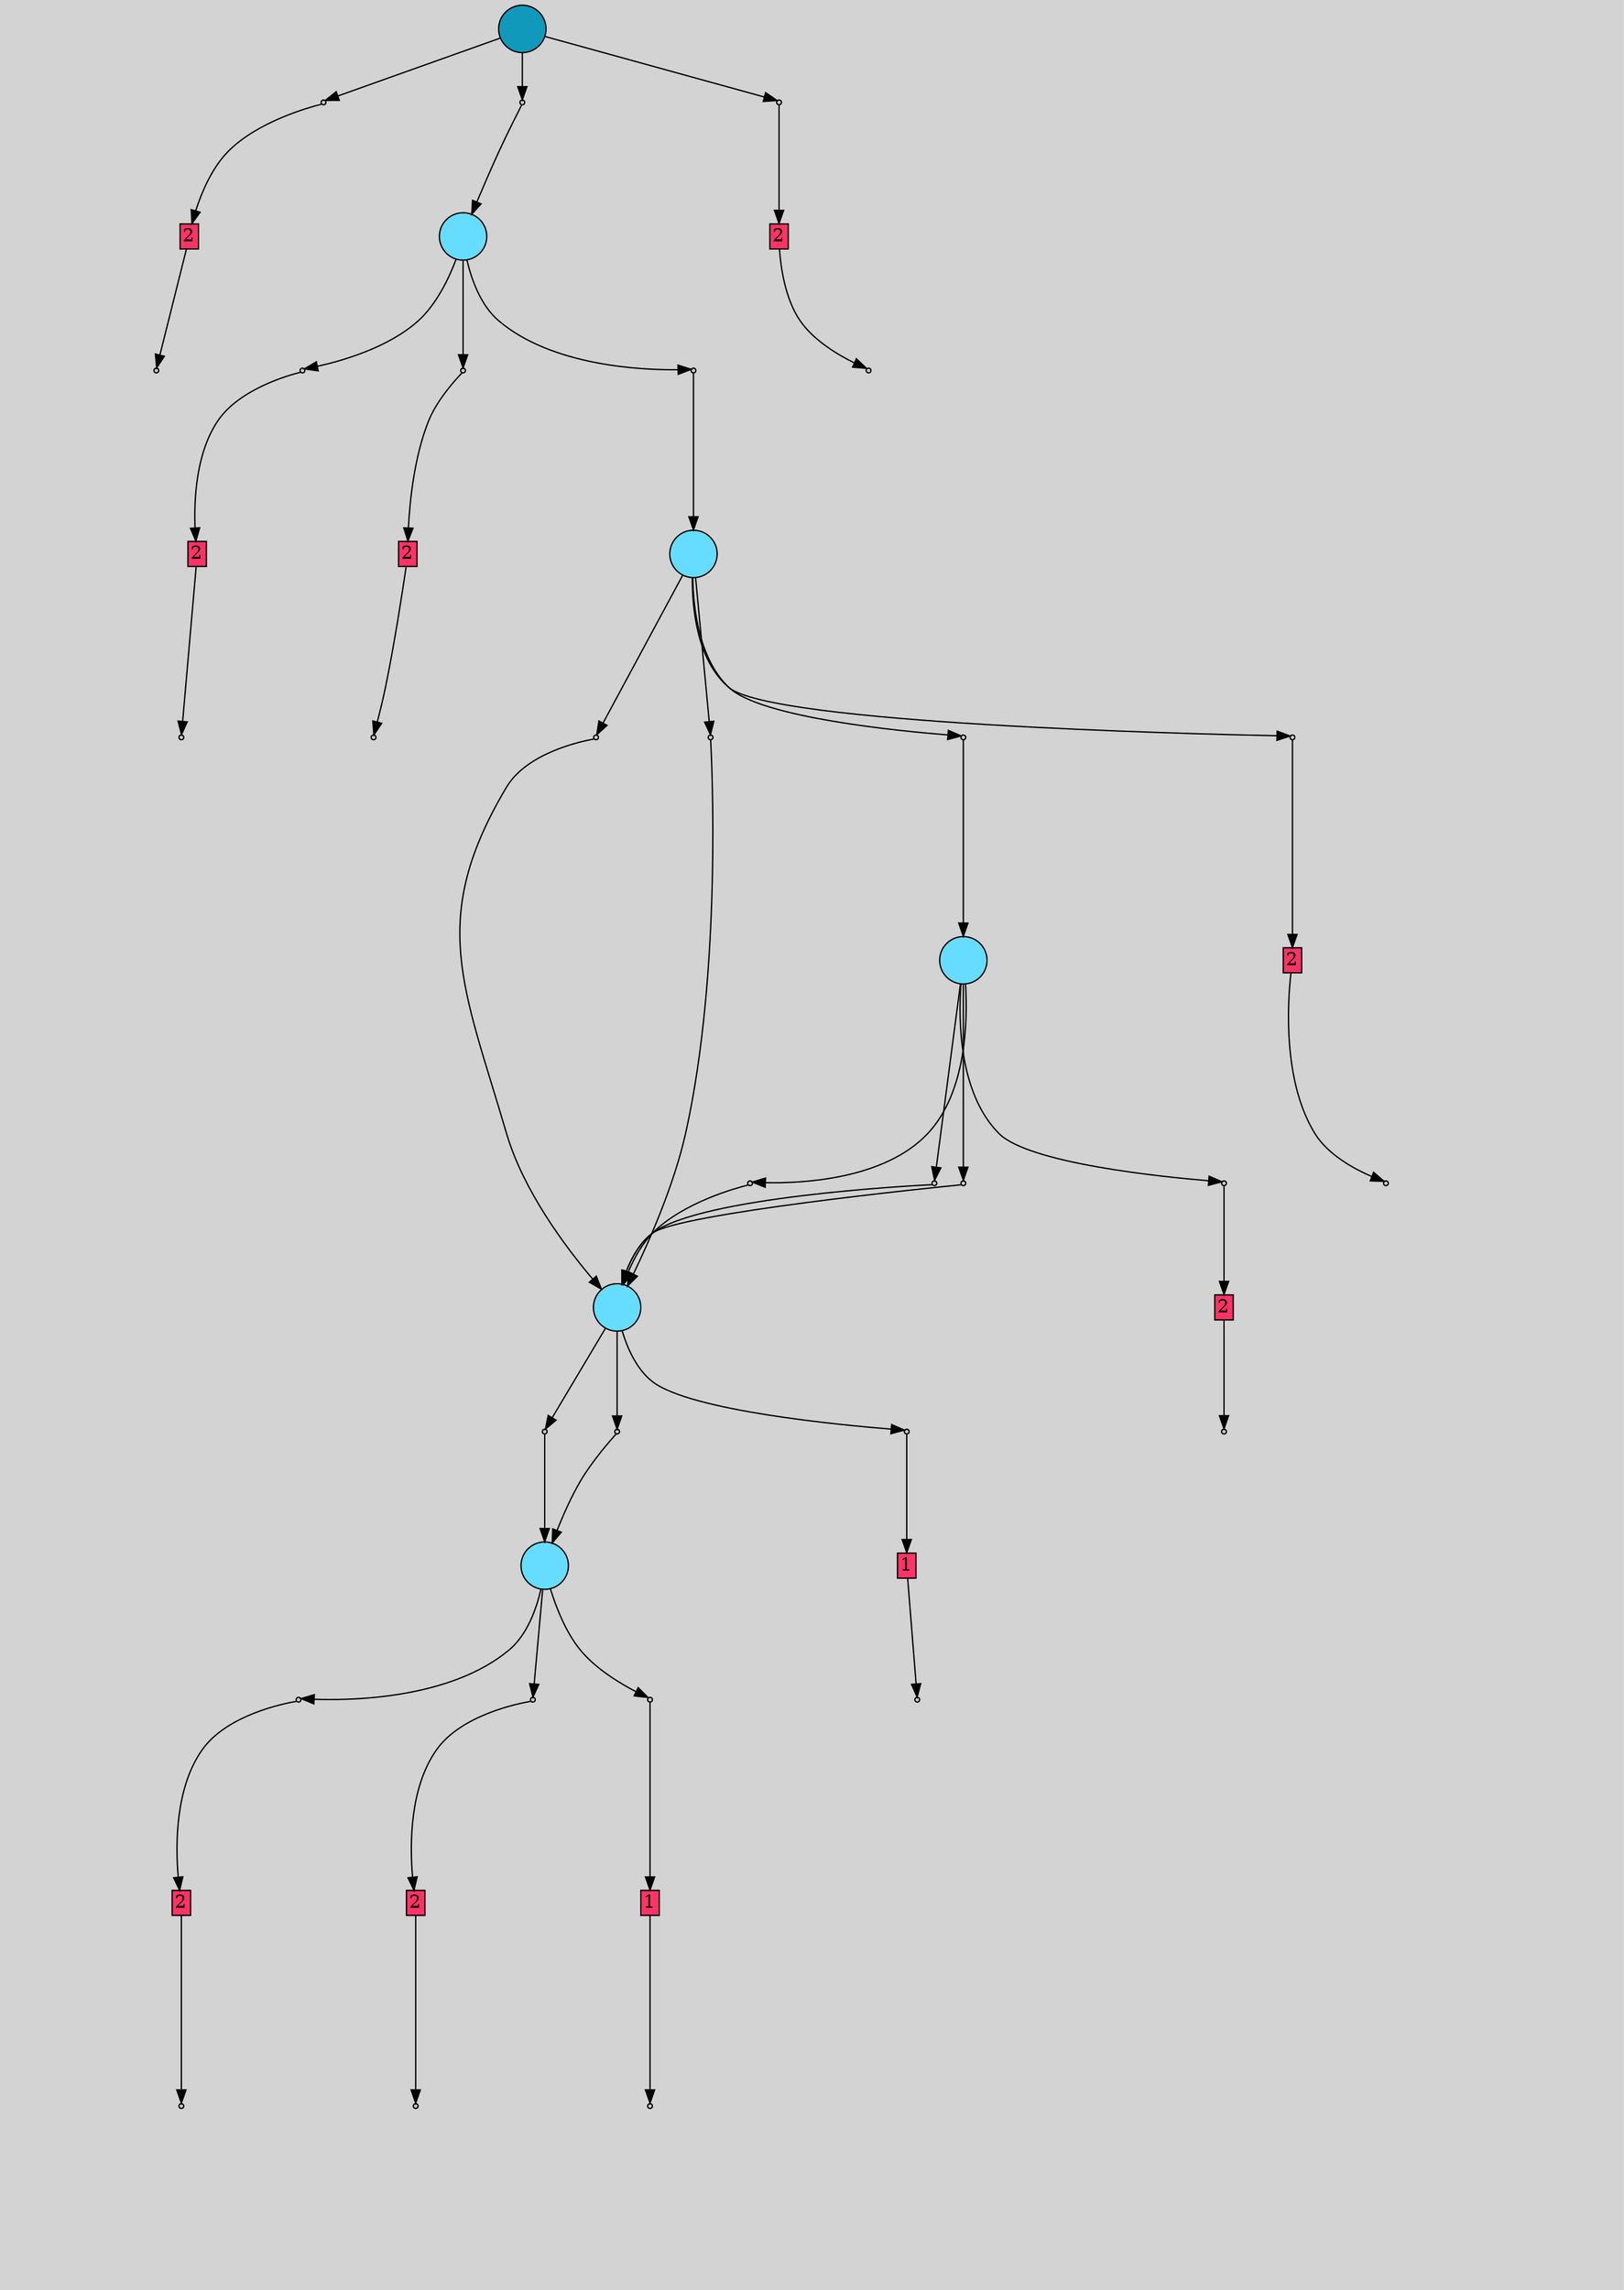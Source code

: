 // File exported with GEGELATI v1.4.0
// On the 2025-07-11 11:38:59
// With the File::TPGGraphDotExporter
digraph{
	graph[pad = "0.212, 0.055" bgcolor = lightgray]
	node[shape=circle style = filled label = ""]
		T824058 [fillcolor="#1199bb"]
		A780071 [fillcolor="#ff3366" shape=box margin=0.03 width=0 height=0 label="2"]
		T675884 [fillcolor="#66ddff"]
		A841322 [fillcolor="#ff3366" shape=box margin=0.03 width=0 height=0 label="2"]
		A685038 [fillcolor="#ff3366" shape=box margin=0.03 width=0 height=0 label="2"]
		A557103 [fillcolor="#ff3366" shape=box margin=0.03 width=0 height=0 label="2"]
		T425290 [fillcolor="#66ddff"]
		T244047 [fillcolor="#66ddff"]
		A378353 [fillcolor="#ff3366" shape=box margin=0.03 width=0 height=0 label="2"]
		T424017 [fillcolor="#66ddff"]
		T144010 [fillcolor="#66ddff"]
		A319695 [fillcolor="#ff3366" shape=box margin=0.03 width=0 height=0 label="1"]
		A424193 [fillcolor="#ff3366" shape=box margin=0.03 width=0 height=0 label="2"]
		A144342 [fillcolor="#ff3366" shape=box margin=0.03 width=0 height=0 label="2"]
		A120726 [fillcolor="#ff3366" shape=box margin=0.03 width=0 height=0 label="2"]
		A143022 [fillcolor="#ff3366" shape=box margin=0.03 width=0 height=0 label="1"]
		P3376115 [fillcolor="#cccccc" shape=point label="0"] //
		I3376115 [shape=box style=invis label="16|4&1|4#1|5&#92;n15|2&0|4#0|1&#92;n7|4&0|2#1|9&#92;n16|5&0|4#0|10&#92;n0|6&0|5#1|4&#92;n5|5&1|3#1|4&#92;n7|5&0|5#1|5&#92;n11|0&0|6#0|5&#92;n"] //0.179971|0.590123|-0.589320|-0.368724|-0.692427|0.326997|-0.523177|-0.598539|0.665934|-0.897560|0.575055|0.689869|0.558126|0.849885|-0.078820|0.552220|
		P3376115 -> I3376115[style=invis]
		A780071 [fillcolor="#ff3366" shape=box margin=0.03 width=0 height=0 label="2"]
		T824058 -> P3376115 -> A780071
		P3376116 [fillcolor="#cccccc" shape=point label="0"] //
		I3376116 [shape=box style=invis label="1|0&1|7#1|5&#92;n"] //-0.440799|0.268622|
		P3376116 -> I3376116[style=invis]
		T824058 -> P3376116 -> T675884
		P3376117 [fillcolor="#cccccc" shape=point label="0"] //
		I3376117 [shape=box style=invis label="16|6&1|3#1|4&#92;n6|6&0|6#1|0&#92;n1|5&1|8#1|5&#92;n11|0&0|6#0|5&#92;n"] //0.570235|0.305475|-0.742078|0.777904|0.456851|0.623158|-0.078820|0.552220|
		P3376117 -> I3376117[style=invis]
		A841322 [fillcolor="#ff3366" shape=box margin=0.03 width=0 height=0 label="2"]
		T824058 -> P3376117 -> A841322
		P3376118 [fillcolor="#cccccc" shape=point label="1"] //
		I3376118 [shape=box style=invis label="5|6&1|1#1|8&#92;n3|1&1|4#1|7&#92;n5|8&1|5#1|6&#92;n4|0&0|8#0|6&#92;n8|2&0|1#0|0&#92;n"] //-0.281693|-0.923738|0.749186|-0.570896|0.002150|0.755665|0.535172|0.767659|0.130767|-0.209743|
		P3376118 -> I3376118[style=invis]
		A780071 -> P3376118
		P3376119 [fillcolor="#cccccc" shape=point label="0"] //
		I3376119 [shape=box style=invis label="9|5&1|8#1|8&#92;n9|0&0|5#0|5&#92;n"] //0.995427|-0.809373|0.231149|-0.675280|
		P3376119 -> I3376119[style=invis]
		A685038 [fillcolor="#ff3366" shape=box margin=0.03 width=0 height=0 label="2"]
		T675884 -> P3376119 -> A685038
		P3376120 [fillcolor="#cccccc" shape=point label="0"] //
		I3376120 [shape=box style=invis label="19|6&1|6#1|3&#92;n6|6&0|6#1|2&#92;n16|1&1|8#0|5&#92;n4|5&1|5#0|1&#92;n11|0&0|6#0|5&#92;n1|0&1|9#0|0&#92;n"] //0.502024|-0.098394|-0.742078|0.777904|0.182396|0.665169|0.787480|0.823538|-0.078820|0.552220|-0.872007|0.283658|
		P3376120 -> I3376120[style=invis]
		A557103 [fillcolor="#ff3366" shape=box margin=0.03 width=0 height=0 label="2"]
		T675884 -> P3376120 -> A557103
		P3376121 [fillcolor="#cccccc" shape=point label="0"] //
		I3376121 [shape=box style=invis label="18|6&0|4#0|1&#92;n18|0&1|8#0|1&#92;n3|9&0|10#1|3&#92;n11|2&0|9#1|5&#92;n15|4&1|0#1|10&#92;n4|4&0|2#0|4&#92;n6|6&0|6#1|2&#92;n2|5&1|4#0|4&#92;n11|0&0|6#0|5&#92;n5|0&0|10#0|10&#92;n13|0&1|5#0|10&#92;n"] //0.843439|0.602970|0.081834|0.460238|0.067644|0.668686|0.740669|0.101315|-0.616876|0.723489|0.104818|-0.165303|-0.742078|0.777904|-0.488977|-0.010944|-0.078820|0.552220|0.048023|0.375187|0.734513|-0.612197|
		P3376121 -> I3376121[style=invis]
		T675884 -> P3376121 -> T425290
		P3376122 [fillcolor="#cccccc" shape=point label="1"] //
		I3376122 [shape=box style=invis label="19|8&1|7#0|2&#92;n0|6&1|8#1|7&#92;n1|0&0|8#0|8&#92;n12|7&0|10#0|6&#92;n8|9&1|2#1|0&#92;n10|5&0|9#1|10&#92;n10|9&1|3#1|2&#92;n4|4&1|8#0|7&#92;n10|0&0|4#0|4&#92;n12|5&0|5#0|9&#92;n19|1&0|10#0|7&#92;n16|0&0|5#0|5&#92;n7|2&0|1#1|5&#92;n"] //-0.917409|0.382289|0.984610|0.837228|-0.333066|-0.415276|-0.485562|0.667874|0.842072|0.978391|-0.076310|-0.971707|0.909808|-0.640681|-0.066599|0.928432|0.222727|0.288236|1.355036|0.673995|-0.163103|0.743529|0.070882|-0.717847|-0.486912|-0.379773|
		P3376122 -> I3376122[style=invis]
		A841322 -> P3376122
		P3376123 [fillcolor="#cccccc" shape=point label="1"] //
		I3376123 [shape=box style=invis label="14|8&1|3#1|1&#92;n15|9&1|9#0|9&#92;n10|2&0|9#0|8&#92;n12|1&1|3#1|5&#92;n19|0&0|2#1|5&#92;n15|2&0|2#0|9&#92;n"] //0.803281|0.699904|1.375899|0.481955|0.660321|-0.183219|0.371501|0.051124|-0.192428|0.698973|-0.250704|0.683791|
		P3376123 -> I3376123[style=invis]
		A685038 -> P3376123
		P3376124 [fillcolor="#cccccc" shape=point label="1"] //
		I3376124 [shape=box style=invis label="14|1&1|1#0|4&#92;n13|3&1|2#0|10&#92;n13|0&1|5#0|1&#92;n7|7&0|0#0|3&#92;n8|6&0|3#0|4&#92;n0|5&1|6#1|6&#92;n0|4&0|7#1|3&#92;n0|0&1|1#0|5&#92;n13|6&0|6#0|0&#92;n0|3&0|6#0|4&#92;n18|9&0|3#0|0&#92;n12|5&1|10#1|10&#92;n3|0&0|5#1|6&#92;n3|2&1|10#1|2&#92;n10|0&1|5#0|0&#92;n18|1&1|3#1|4&#92;n14|0&0|10#0|9&#92;n"] //-0.781057|-0.346228|-0.418227|-0.417740|-1.090327|-0.454925|0.046714|-0.900307|0.855878|-0.517531|-0.728824|0.989146|0.522462|0.424416|0.870931|0.362371|-0.614615|-0.183531|0.899905|0.999854|0.380151|0.343636|-0.291481|0.505165|-0.433829|0.642824|-0.808557|-0.029494|0.167802|0.576050|-0.569105|-0.281318|-0.563697|-0.949859|
		P3376124 -> I3376124[style=invis]
		A557103 -> P3376124
		P3376125 [fillcolor="#cccccc" shape=point label="0"] //
		I3376125 [shape=box style=invis label="19|0&1|3#0|1&#92;n"] //-0.035300|-0.152245|
		P3376125 -> I3376125[style=invis]
		T425290 -> P3376125 -> T244047
		P3376126 [fillcolor="#cccccc" shape=point label="0"] //
		I3376126 [shape=box style=invis label="16|9&1|4#0|10&#92;n8|6&1|4#0|6&#92;n12|9&0|9#0|9&#92;n11|0&0|6#0|9&#92;n"] //-0.567677|-0.394778|0.564281|-0.362655|-0.483734|-0.042762|-0.078820|0.552220|
		P3376126 -> I3376126[style=invis]
		T425290 -> P3376126 -> T244047
		P3376127 [fillcolor="#cccccc" shape=point label="0"] //
		I3376127 [shape=box style=invis label="3|7&1|7#0|8&#92;n2|2&0|7#1|9&#92;n11|0&0|2#1|10&#92;n19|6&0|10#1|7&#92;n7|9&1|8#1|6&#92;n11|0&0|6#0|9&#92;n"] //0.866457|-0.928465|-0.059775|-0.278451|0.151257|-0.756713|0.628112|0.254554|0.883452|-0.599777|-0.078820|0.552220|
		P3376127 -> I3376127[style=invis]
		A378353 [fillcolor="#ff3366" shape=box margin=0.03 width=0 height=0 label="2"]
		T425290 -> P3376127 -> A378353
		P3376128 [fillcolor="#cccccc" shape=point label="0"] //
		I3376128 [shape=box style=invis label="6|6&0|6#1|2&#92;n11|0&0|6#1|9&#92;n"] //-0.742078|0.777904|-0.078820|0.552220|
		P3376128 -> I3376128[style=invis]
		T425290 -> P3376128 -> T424017
		P3376129 [fillcolor="#cccccc" shape=point label="0"] //
		I3376129 [shape=box style=invis label="17|2&1|7#1|3&#92;n6|6&0|6#0|2&#92;n14|9&0|2#0|6&#92;n11|0&0|6#0|9&#92;n5|0&0|10#1|1&#92;n"] //0.827012|-0.424092|-0.742078|0.777904|0.425775|-0.776891|-0.078820|0.552220|-0.060490|-0.715104|
		P3376129 -> I3376129[style=invis]
		T244047 -> P3376129 -> T144010
		P3376130 [fillcolor="#cccccc" shape=point label="0"] //
		I3376130 [shape=box style=invis label="6|6&0|6#0|2&#92;n8|5&1|6#1|6&#92;n19|9&0|5#1|8&#92;n11|0&0|6#0|9&#92;n"] //-0.742078|0.777904|0.271114|0.064855|0.944082|0.986868|-0.078820|0.552220|
		P3376130 -> I3376130[style=invis]
		T244047 -> P3376130 -> T144010
		P3376131 [fillcolor="#cccccc" shape=point label="0"] //
		I3376131 [shape=box style=invis label="1|1&1|2#1|9&#92;n2|4&1|2#0|1&#92;n5|2&0|4#1|1&#92;n5|0&0|2#1|1&#92;n5|0&0|10#0|9&#92;n"] //-0.384976|0.704189|-0.921015|-0.493882|-0.417786|0.386761|-0.060490|-0.715104|0.437784|-0.230276|
		P3376131 -> I3376131[style=invis]
		A319695 [fillcolor="#ff3366" shape=box margin=0.03 width=0 height=0 label="1"]
		T244047 -> P3376131 -> A319695
		P3376132 [fillcolor="#cccccc" shape=point label="1"] //
		I3376132 [shape=box style=invis label="7|8&1|10#0|10&#92;n11|2&1|6#1|5&#92;n6|3&1|7#0|7&#92;n6|0&0|3#1|4&#92;n13|1&0|10#0|8&#92;n"] //0.711179|-0.524480|-1.218719|0.768473|-0.040751|0.844763|-0.464183|-1.135325|-0.084623|0.639395|
		P3376132 -> I3376132[style=invis]
		A378353 -> P3376132
		P3376133 [fillcolor="#cccccc" shape=point label="0"] //
		I3376133 [shape=box style=invis label="13|6&0|2#1|1&#92;n6|6&0|6#1|2&#92;n10|9&1|7#1|7&#92;n11|0&0|6#0|9&#92;n4|3&0|10#0|10&#92;n1|0&1|10#0|3&#92;n"] //-1.259438|-0.074131|-0.742078|0.777904|0.526430|-0.435145|-0.078820|0.552220|0.215985|-0.815709|-0.640785|-0.884780|
		P3376133 -> I3376133[style=invis]
		T424017 -> P3376133 -> T244047
		P3376134 [fillcolor="#cccccc" shape=point label="0"] //
		I3376134 [shape=box style=invis label="14|0&1|7#1|2&#92;n"] //0.074883|-0.642508|
		P3376134 -> I3376134[style=invis]
		A424193 [fillcolor="#ff3366" shape=box margin=0.03 width=0 height=0 label="2"]
		T424017 -> P3376134 -> A424193
		P3376135 [fillcolor="#cccccc" shape=point label="0"] //
		I3376135 [shape=box style=invis label="18|7&1|7#0|1&#92;n5|8&0|7#0|3&#92;n2|6&1|5#1|9&#92;n8|1&0|8#1|2&#92;n15|9&0|1#0|5&#92;n11|0&0|6#0|9&#92;n4|0&1|10#0|0&#92;n"] //-0.522733|0.457465|0.437784|-0.230276|0.546672|-0.470348|0.447196|0.928260|-0.301327|-0.514358|-0.078820|0.552220|0.388456|-0.365442|
		P3376135 -> I3376135[style=invis]
		T424017 -> P3376135 -> T244047
		P3376136 [fillcolor="#cccccc" shape=point label="0"] //
		I3376136 [shape=box style=invis label="17|2&1|2#1|7&#92;n6|6&0|6#1|6&#92;n2|9&0|2#1|6&#92;n11|0&0|6#0|9&#92;n"] //-0.757407|-0.060044|-0.742078|0.777904|0.793789|0.977722|-0.078820|0.552220|
		P3376136 -> I3376136[style=invis]
		T424017 -> P3376136 -> T244047
		P3376137 [fillcolor="#cccccc" shape=point label="0"] //
		I3376137 [shape=box style=invis label="8|0&1|10#1|7&#92;n7|1&1|3#1|1&#92;n2|2&0|10#1|2&#92;n11|8&0|2#1|0&#92;n10|7&0|8#1|10&#92;n8|1&0|1#0|5&#92;n14|4&1|0#0|7&#92;n13|8&0|4#1|8&#92;n13|3&0|8#1|8&#92;n11|4&1|4#0|1&#92;n13|0&0|3#0|4&#92;n0|0&0|10#1|5&#92;n0|0&1|10#0|0&#92;n2|3&0|0#0|10&#92;n5|0&0|3#1|7&#92;n"] //0.110602|-0.007779|0.362363|-0.763826|0.263791|0.142977|0.591362|0.638560|0.336292|0.350486|0.714448|0.853444|-0.445758|0.997838|0.022598|-0.532004|0.529978|0.295447|-0.301302|0.007296|-0.931279|0.467727|-0.178775|0.193851|0.299790|0.004194|0.915142|0.864485|0.795360|0.930450|
		P3376137 -> I3376137[style=invis]
		A144342 [fillcolor="#ff3366" shape=box margin=0.03 width=0 height=0 label="2"]
		T144010 -> P3376137 -> A144342
		P3376138 [fillcolor="#cccccc" shape=point label="0"] //
		I3376138 [shape=box style=invis label="2|2&0|10#1|2&#92;n11|8&0|2#1|0&#92;n10|7&0|8#1|10&#92;n14|4&1|0#0|7&#92;n13|8&0|4#1|8&#92;n13|3&0|8#1|8&#92;n0|0&0|3#1|5&#92;n0|0&1|10#0|0&#92;n2|3&0|0#0|10&#92;n5|0&0|3#1|7&#92;n"] //0.263791|0.142977|0.591362|0.638560|0.336292|0.350486|-0.445758|0.997838|0.022598|-0.532004|0.529978|0.295447|-0.178775|0.193851|0.299790|0.004194|0.915142|0.864485|0.795360|0.930450|
		P3376138 -> I3376138[style=invis]
		A120726 [fillcolor="#ff3366" shape=box margin=0.03 width=0 height=0 label="2"]
		T144010 -> P3376138 -> A120726
		P3376139 [fillcolor="#cccccc" shape=point label="0"] //
		I3376139 [shape=box style=invis label="1|1&1|2#1|9&#92;n2|4&1|2#0|1&#92;n5|2&0|4#1|1&#92;n5|0&0|2#1|1&#92;n5|0&0|10#0|9&#92;n"] //-0.384976|0.704189|-0.921015|-0.493882|-0.417786|0.386761|-0.060490|-0.715104|0.437784|-0.230276|
		P3376139 -> I3376139[style=invis]
		A143022 [fillcolor="#ff3366" shape=box margin=0.03 width=0 height=0 label="1"]
		T144010 -> P3376139 -> A143022
		P3376140 [fillcolor="#cccccc" shape=point label="1"] //
		I3376140 [shape=box style=invis label="5|7&1|5#1|5&#92;n5|6&0|7#1|10&#92;n7|1&1|8#0|6&#92;n6|2&0|1#0|6&#92;n12|2&0|2#0|2&#92;n6|0&0|6#1|5&#92;n1|1&0|7#1|5&#92;n"] //-0.982386|-0.772692|-0.092056|-0.737101|-0.341817|-0.688808|-0.948797|0.740433|0.597542|0.823037|-0.514210|0.823840|0.071250|0.383456|
		P3376140 -> I3376140[style=invis]
		A319695 -> P3376140
		P3376141 [fillcolor="#cccccc" shape=point label="1"] //
		I3376141 [shape=box style=invis label="17|8&1|1#0|8&#92;n15|4&0|8#0|0&#92;n12|7&1|3#0|4&#92;n16|3&1|6#0|8&#92;n13|0&0|3#0|7&#92;n12|1&1|3#1|5&#92;n5|2&1|6#0|4&#92;n15|2&0|2#1|9&#92;n"] //-0.300414|0.149715|-0.021206|-0.891394|-0.623860|0.004304|0.306431|0.586524|0.448113|-0.719603|0.371501|0.051124|0.765433|0.674942|-0.250704|0.683791|
		P3376141 -> I3376141[style=invis]
		A424193 -> P3376141
		P3376142 [fillcolor="#cccccc" shape=point label="1"] //
		I3376142 [shape=box style=invis label="11|2&1|6#1|6&#92;n19|0&1|7#0|2&#92;n10|2&1|10#0|2&#92;n4|1&0|10#1|1&#92;n"] //-0.923979|0.768473|-0.917409|0.382289|-0.859911|-0.464428|0.042044|0.483766|
		P3376142 -> I3376142[style=invis]
		A144342 -> P3376142
		P3376143 [fillcolor="#cccccc" shape=point label="1"] //
		I3376143 [shape=box style=invis label="11|2&1|6#1|6&#92;n19|0&1|7#0|2&#92;n4|1&0|10#1|1&#92;n16|2&0|2#1|5&#92;n10|2&1|10#0|2&#92;n"] //-0.923979|0.768473|-0.917409|0.382289|0.042044|0.483766|0.581663|0.222818|-0.859911|-0.464428|
		P3376143 -> I3376143[style=invis]
		A120726 -> P3376143
		P3376144 [fillcolor="#cccccc" shape=point label="1"] //
		I3376144 [shape=box style=invis label="3|1&1|0#1|5&#92;n19|7&1|7#1|6&#92;n5|6&0|7#1|10&#92;n6|2&0|1#0|6&#92;n12|2&0|2#0|2&#92;n6|0&0|6#1|5&#92;n"] //-0.747393|-0.035990|-0.384734|-0.790325|-0.092056|-0.737101|-0.948797|0.740433|0.597542|0.823037|-0.514210|0.823840|
		P3376144 -> I3376144[style=invis]
		A143022 -> P3376144
}
